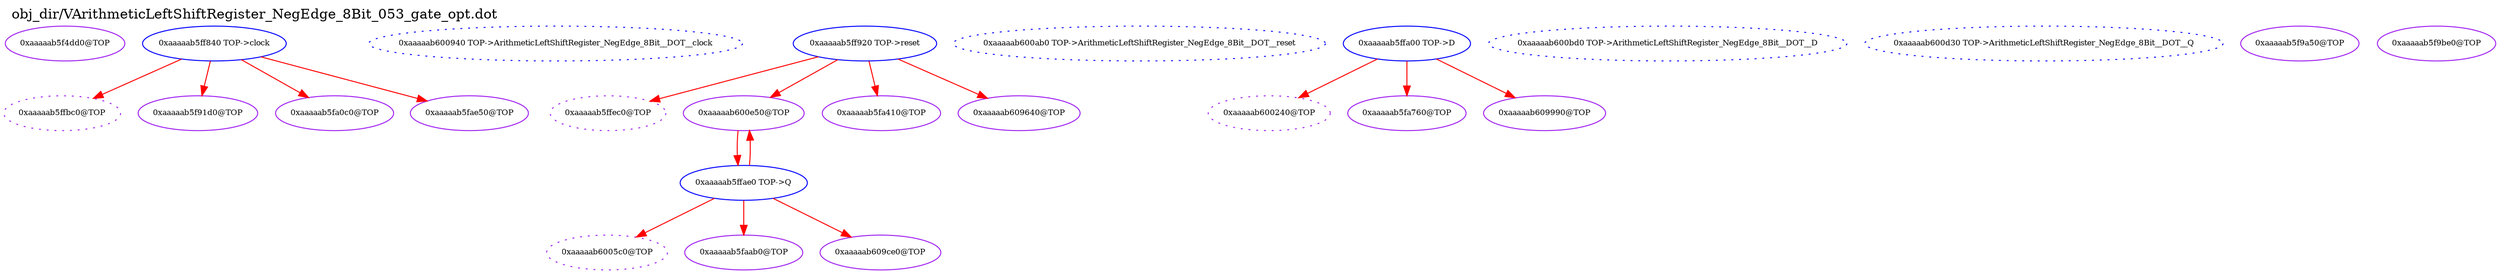 digraph v3graph {
	graph	[label="obj_dir/VArithmeticLeftShiftRegister_NegEdge_8Bit_053_gate_opt.dot",
		 labelloc=t, labeljust=l,
		 //size="7.5,10",
		 rankdir=TB];
	n0	[fontsize=8 label="0xaaaaab5f4dd0@TOP", color=purple];
	n1	[fontsize=8 label="0xaaaaab5ffbc0@TOP", color=purple, style=dotted];
	n2	[fontsize=8 label="0xaaaaab5ff840 TOP->clock", color=blue];
	n3	[fontsize=8 label="0xaaaaab600940 TOP->ArithmeticLeftShiftRegister_NegEdge_8Bit__DOT__clock", color=blue, style=dotted];
	n4	[fontsize=8 label="0xaaaaab5ffec0@TOP", color=purple, style=dotted];
	n5	[fontsize=8 label="0xaaaaab5ff920 TOP->reset", color=blue];
	n6	[fontsize=8 label="0xaaaaab600ab0 TOP->ArithmeticLeftShiftRegister_NegEdge_8Bit__DOT__reset", color=blue, style=dotted];
	n7	[fontsize=8 label="0xaaaaab600240@TOP", color=purple, style=dotted];
	n8	[fontsize=8 label="0xaaaaab5ffa00 TOP->D", color=blue];
	n9	[fontsize=8 label="0xaaaaab600bd0 TOP->ArithmeticLeftShiftRegister_NegEdge_8Bit__DOT__D", color=blue, style=dotted];
	n10	[fontsize=8 label="0xaaaaab6005c0@TOP", color=purple, style=dotted];
	n11	[fontsize=8 label="0xaaaaab5ffae0 TOP->Q", color=blue];
	n12	[fontsize=8 label="0xaaaaab600d30 TOP->ArithmeticLeftShiftRegister_NegEdge_8Bit__DOT__Q", color=blue, style=dotted];
	n13	[fontsize=8 label="0xaaaaab5f91d0@TOP", color=purple];
	n14	[fontsize=8 label="0xaaaaab600e50@TOP", color=purple];
	n15	[fontsize=8 label="0xaaaaab5f9a50@TOP", color=purple];
	n16	[fontsize=8 label="0xaaaaab5f9be0@TOP", color=purple];
	n17	[fontsize=8 label="0xaaaaab5fa0c0@TOP", color=purple];
	n18	[fontsize=8 label="0xaaaaab5fa410@TOP", color=purple];
	n19	[fontsize=8 label="0xaaaaab5fa760@TOP", color=purple];
	n20	[fontsize=8 label="0xaaaaab5faab0@TOP", color=purple];
	n21	[fontsize=8 label="0xaaaaab5fae50@TOP", color=purple];
	n22	[fontsize=8 label="0xaaaaab609640@TOP", color=purple];
	n23	[fontsize=8 label="0xaaaaab609990@TOP", color=purple];
	n24	[fontsize=8 label="0xaaaaab609ce0@TOP", color=purple];
	n2 -> n1 [fontsize=8 label="" weight=1 color=red];
	n2 -> n13 [fontsize=8 label="" weight=1 color=red];
	n2 -> n17 [fontsize=8 label="" weight=1 color=red];
	n2 -> n21 [fontsize=8 label="" weight=1 color=red];
	n5 -> n4 [fontsize=8 label="" weight=1 color=red];
	n5 -> n14 [fontsize=8 label="" weight=1 color=red];
	n5 -> n18 [fontsize=8 label="" weight=1 color=red];
	n5 -> n22 [fontsize=8 label="" weight=1 color=red];
	n8 -> n7 [fontsize=8 label="" weight=1 color=red];
	n8 -> n19 [fontsize=8 label="" weight=1 color=red];
	n8 -> n23 [fontsize=8 label="" weight=1 color=red];
	n11 -> n10 [fontsize=8 label="" weight=1 color=red];
	n11 -> n14 [fontsize=8 label="" weight=1 color=red];
	n11 -> n20 [fontsize=8 label="" weight=1 color=red];
	n11 -> n24 [fontsize=8 label="" weight=1 color=red];
	n14 -> n11 [fontsize=8 label="" weight=1 color=red];
}
